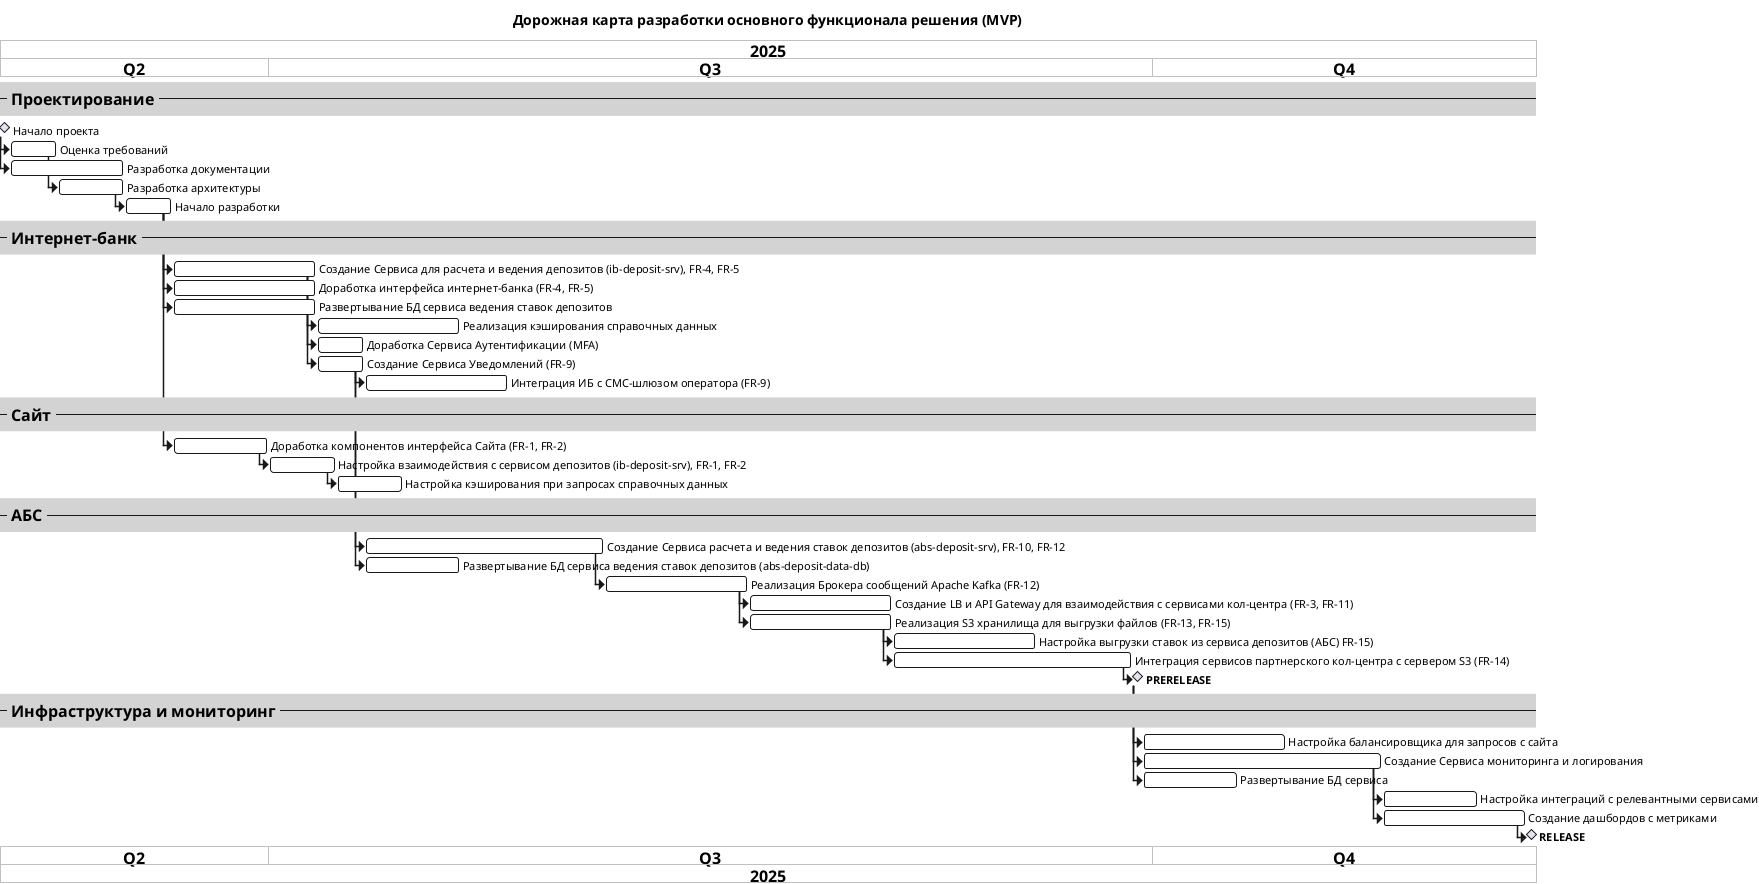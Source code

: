 @startgantt

'!theme superhero-outline
title Дорожная карта разработки основного функционала решения (MVP)

<style>
ganttDiagram {
  timeline {
'    FontColor white
    FontStyle bold
    FontSize 16
 }
 task {
    RoundCorner 5
 }
 separator {
         BackgroundColor LightGray
         LineStyle 8.0;3.0
         LineColor Gray
         LineThickness 1.0
         FontSize 16
         FontStyle bold
         FontColor Black
         Margin 5
         Padding 6
     }
}
</style>

language ru
printscale quarterly zoom 15

Project starts the 3rd of June 2025

--**Проектирование**--
[Начало проекта] happens at 1st of June 2025 and is 0% completed
[Оценка требований] starts at 1st June 2025 and requires 5 days and is 0% completed
[Разработка документации] requires 12 days and is 0% completed
[Разработка архитектуры] requires 7 days and is 0% completed

[Начало проекта] --> [Разработка документации]
[Начало проекта] --> [Оценка требований]
[Оценка требований] --> [Разработка архитектуры]
[Разработка архитектуры] --> [Начало разработки]

[Начало разработки] requires 5 days and is 0% completed

--**Интернет-банк**--
[Создание Сервиса для расчета и ведения депозитов (ib-deposit-srv), FR-4, FR-5] as [ib-dep] links to [[functional-reqs.html#SR-001-reg]]
[Доработка интерфейса интернет-банка (FR-4, FR-5)] as [ib-gui] links to [[proto.html]]
[Развертывание БД сервиса ведения ставок депозитов] as [ib-db] links to [[proto.html]]
[Реализация кэширования справочных данных] as [ib-cache] links to [[proto.html]]
[Доработка Сервиса Аутентификации (MFA)] as [ib-auth] links to [[functional-reqs.html#SR-002-auth]]
[Создание Сервиса Уведомлений (FR-9)] as [ib-message] links to [[functional-reqs.html#SR-002-auth]]
[Интеграция ИБ с СМС-шлюзом оператора (FR-9)] as [ib-int] links to [[functional-reqs.html#SR-002-auth]]

[ib-dep] requires 15 days and is 0% completed
[ib-gui] requires 15 days and is 0% completed
[ib-db] requires 15 days and is 0% completed
[ib-cache] requires 15 days and is 0% completed
[ib-auth] requires 5 days and is 0% completed
[ib-message] requires 5 days and is 0% completed
[ib-int] requires 15 days and is 0% completed

[Начало разработки] --> [ib-dep]
[Начало разработки] --> [ib-db]
[Начало разработки] --> [ib-gui]
[ib-dep] --> [ib-auth]
[ib-dep] --> [ib-cache]
[ib-dep] --> [ib-message]
[ib-message] --> [ib-int]

--**Сайт**--
[Доработка компонентов интерфейса Сайта (FR-1, FR-2)] as [web-gui] links to [[functional-reqs.html#SR-004-profile]]
[Настройка взаимодействия с сервисом депозитов (ib-deposit-srv), FR-1, FR-2] as [web-api] links to [[functional-reqs.html#SR-005-museum-lst]]
[Настройка кэширования при запросах справочных данных] as [web-cache] links to [[functional-reqs.html#SR-006-museum-details]]

[web-gui] requires 10 days and is 0% completed
[web-api] requires 7 days and is 0% completed
[web-cache] requires 7 days and is 0% completed

[Начало разработки] --> [web-gui]
[web-gui] --> [web-api]
[web-api] --> [web-cache]

--**АБС**--
[Создание Сервиса расчета и ведения ставок депозитов (abs-deposit-srv), FR-10, FR-12] as [abs-dep] links to [[functional-reqs.html#SR-009-checklist]]
[Развертывание БД сервиса ведения ставок депозитов (abs-deposit-data-db)] as [abs-dep-db] links to [[proto.html]]
[Реализация Брокера сообщений Apache Kafka (FR-12)] as [abs-broker] links to [[functional-reqs.html#SR-010-news]]
[Создание LB и API Gateway для взаимодействия с сервисами кол-центра (FR-3, FR-11)] as [abs-lbgw] links to [[functional-reqs.html#SR-010-news]]
[Реализация S3 хранилища для выгрузки файлов (FR-13, FR-15)] as [abs-s3] links to [[functional-reqs.html#SR-010-news]]
[Настройка выгрузки ставок из сервиса депозитов (АБС) FR-15)] as [abs-int] links to [[functional-reqs.html#SR-010-news]]
[Интеграция сервисов партнерского кол-центра с сервером S3 (FR-14)] as [abs-call-int] links to [[functional-reqs.html#SR-010-news]]

[**PRERELEASE**] as [prerelease] links to [[functional-reqs.html#SR-010-news]]

[abs-dep] requires 25 days and is 0% completed
[abs-dep-db] requires 10 days and is 0% completed
[abs-broker] requires 15 days and is 0% completed
[abs-lbgw] requires 15 days and is 0% completed
[abs-s3] requires 15 days and is 0% completed
[abs-int] requires 15 days and is 0% completed
[abs-call-int] requires 25 days and is 0% completed

[prerelease] happens at [abs-call-int]'s end and is 0% completed

[ib-message] --> [abs-dep]
[ib-message] --> [abs-dep-db]
[abs-dep] --> [abs-broker]
[abs-broker] --> [abs-s3]
[abs-s3] --> [abs-int]
[abs-s3] --> [abs-call-int]
[abs-broker] --> [abs-lbgw]
[abs-call-int] --> [prerelease]

--**Инфраструктура и мониторинг**--
[Настройка балансировщика для запросов с сайта] as [web-lb] links to [[functional-reqs.html#SR-009-checklist]]
[Создание Сервиса мониторинга и логирования] as [mon] links to [[functional-reqs.html#SR-009-checklist]]
[Развертывание БД сервиса] as [mon-db] links to [[functional-reqs.html#SR-009-checklist]]
[Настройка интеграций с релевантными сервисами] as [mon-int] links to [[functional-reqs.html#SR-009-checklist]]
[Создание дашбордов с метриками] as [mon-dshbrd] links to [[functional-reqs.html#SR-009-checklist]]
[**RELEASE**] as [release] links to [[functional-reqs.html#SR-009-checklist]]

[web-lb] requires 15 days and is 0% completed
[mon] requires 25 days and is 0% completed
[mon-db] requires 10 days and is 0% completed
[mon-int] requires 10 days and is 0% completed
[mon-dshbrd] requires 15 days and is 0% completed
[release] happens at [mon-dshbrd]'s end and is 0% completed

[prerelease] --> [web-lb]
[prerelease] --> [mon]
[prerelease] --> [mon-db]
[mon] --> [mon-int]
[mon] --> [mon-dshbrd]
[mon-dshbrd] --> [release]

@endgantt
